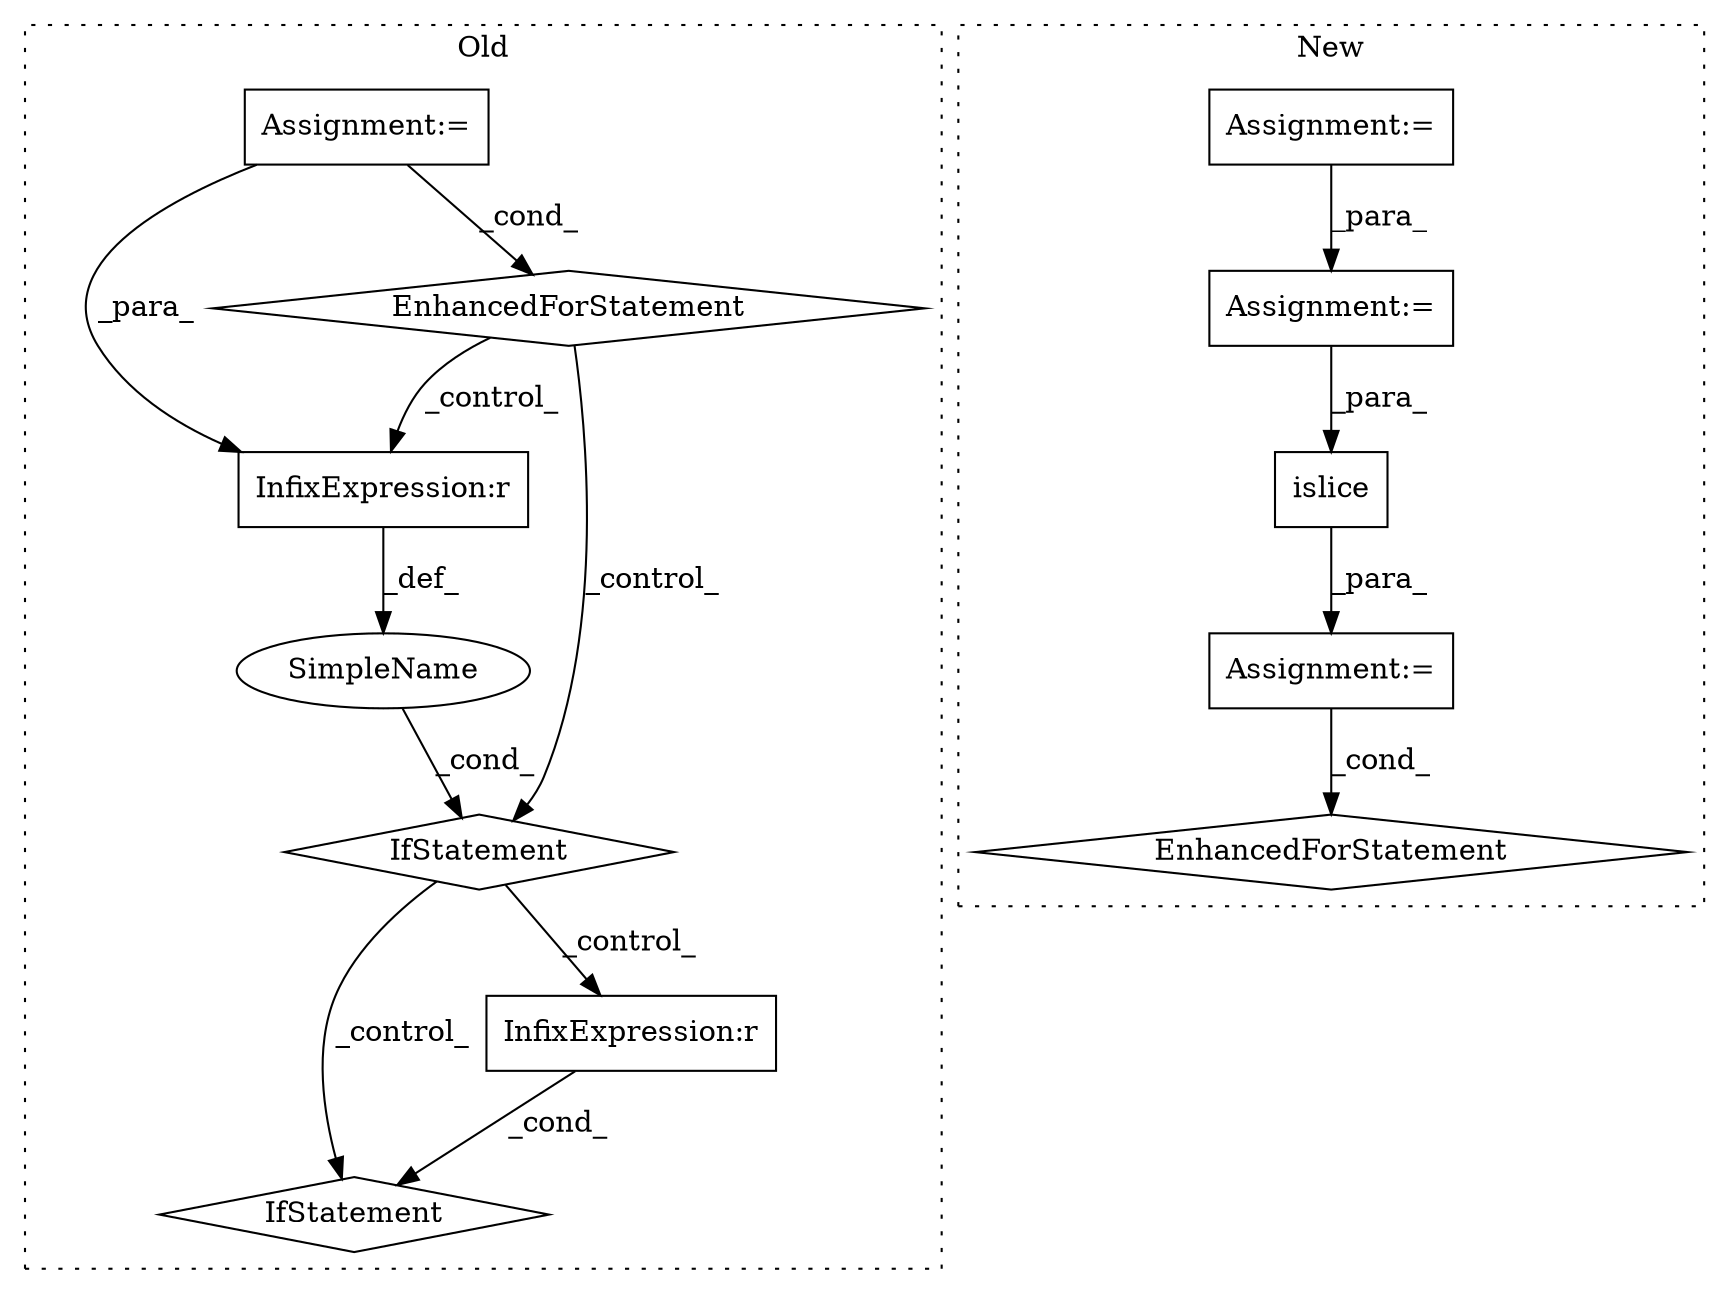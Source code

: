 digraph G {
subgraph cluster0 {
1 [label="IfStatement" a="25" s="32470,32488" l="4,2" shape="diamond"];
3 [label="InfixExpression:r" a="27" s="32480" l="4" shape="box"];
4 [label="SimpleName" a="42" s="" l="" shape="ellipse"];
5 [label="IfStatement" a="25" s="32103,32122" l="4,2" shape="diamond"];
8 [label="InfixExpression:r" a="27" s="32114" l="4" shape="box"];
9 [label="Assignment:=" a="7" s="32008,32093" l="53,2" shape="box"];
10 [label="EnhancedForStatement" a="70" s="32008,32093" l="53,2" shape="diamond"];
label = "Old";
style="dotted";
}
subgraph cluster1 {
2 [label="islice" a="32" s="32047,32067" l="7,1" shape="box"];
6 [label="EnhancedForStatement" a="70" s="32284,32380" l="65,2" shape="diamond"];
7 [label="Assignment:=" a="7" s="32031" l="1" shape="box"];
11 [label="Assignment:=" a="7" s="31868" l="9" shape="box"];
12 [label="Assignment:=" a="7" s="31930" l="1" shape="box"];
label = "New";
style="dotted";
}
2 -> 7 [label="_para_"];
3 -> 1 [label="_cond_"];
4 -> 5 [label="_cond_"];
5 -> 1 [label="_control_"];
5 -> 3 [label="_control_"];
7 -> 6 [label="_cond_"];
8 -> 4 [label="_def_"];
9 -> 8 [label="_para_"];
9 -> 10 [label="_cond_"];
10 -> 5 [label="_control_"];
10 -> 8 [label="_control_"];
11 -> 12 [label="_para_"];
12 -> 2 [label="_para_"];
}